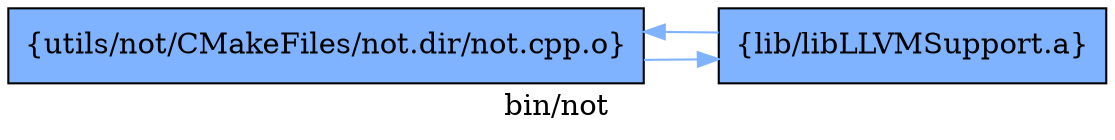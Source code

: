 digraph "bin/not" {
	label="bin/not";
	rankdir=LR;
	{ rank=same; Node0x56063c6f9518;  }

	Node0x56063c6f9518 [shape=record,shape=box,group=1,style=filled,fillcolor="0.600000 0.5 1",label="{utils/not/CMakeFiles/not.dir/not.cpp.o}"];
	Node0x56063c6f9518 -> Node0x56063c6f85c8[color="0.600000 0.5 1"];
	Node0x56063c6f85c8 [shape=record,shape=box,group=1,style=filled,fillcolor="0.600000 0.5 1",label="{lib/libLLVMSupport.a}"];
	Node0x56063c6f85c8 -> Node0x56063c6f9518[color="0.600000 0.5 1"];
}

